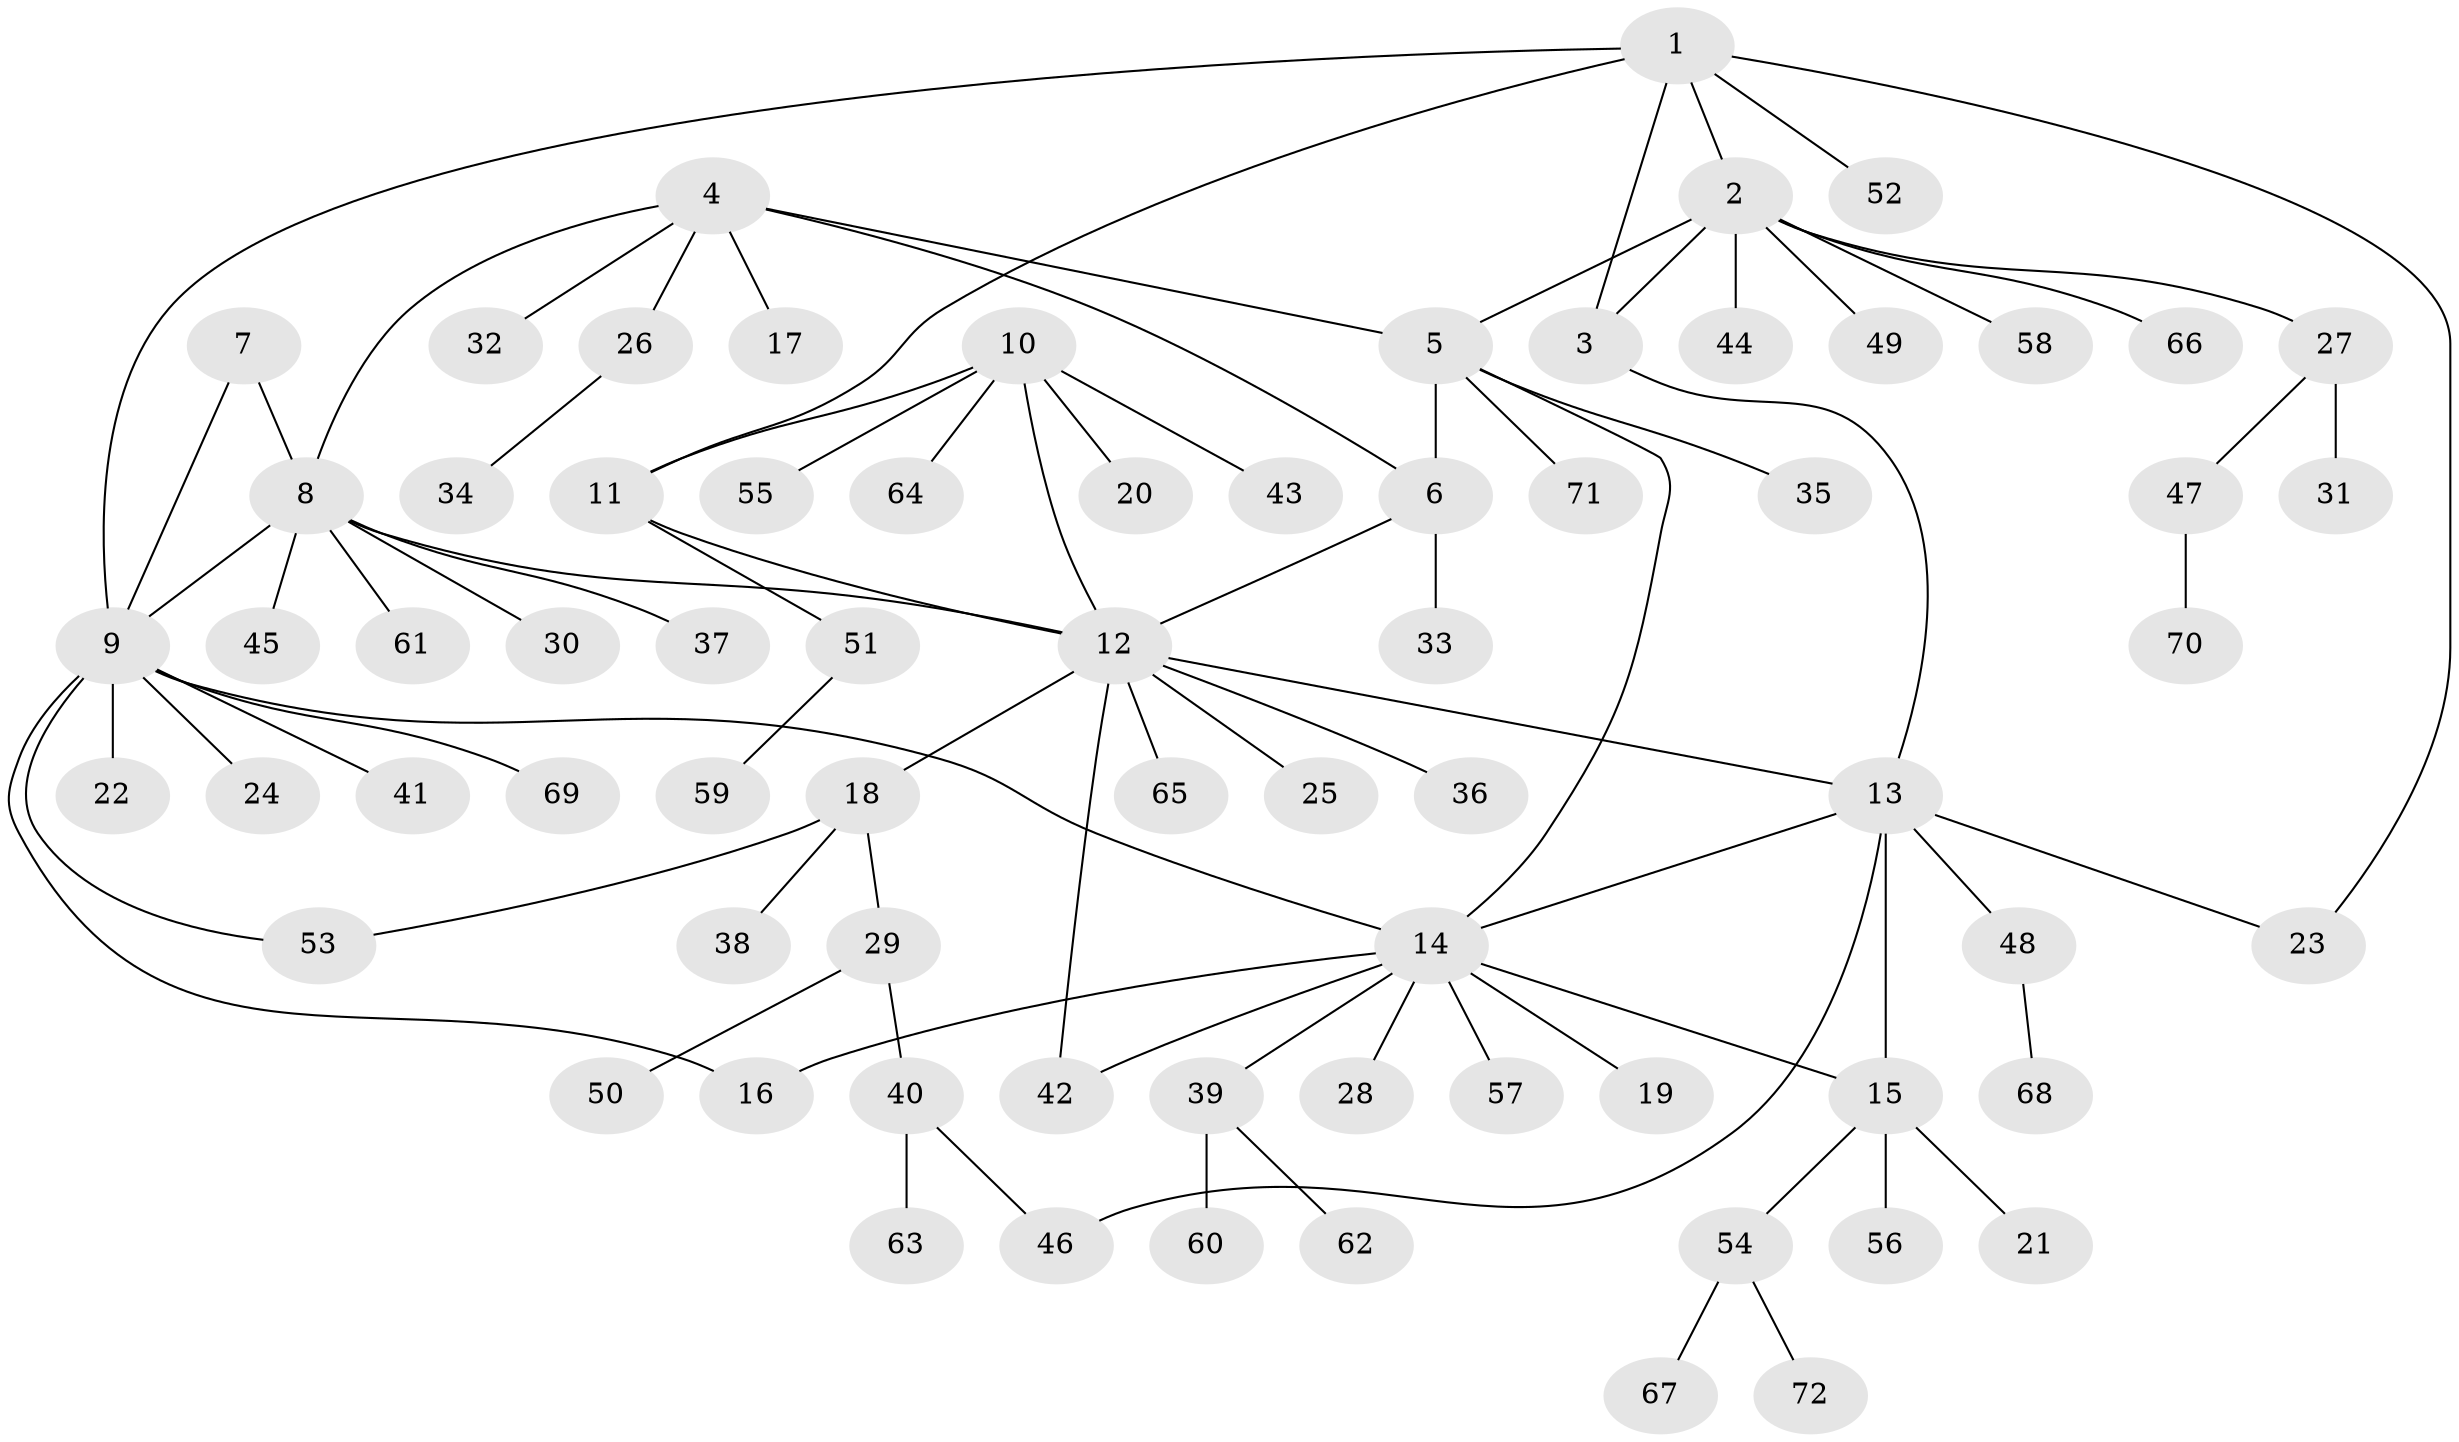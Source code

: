 // Generated by graph-tools (version 1.1) at 2025/11/02/27/25 16:11:32]
// undirected, 72 vertices, 87 edges
graph export_dot {
graph [start="1"]
  node [color=gray90,style=filled];
  1;
  2;
  3;
  4;
  5;
  6;
  7;
  8;
  9;
  10;
  11;
  12;
  13;
  14;
  15;
  16;
  17;
  18;
  19;
  20;
  21;
  22;
  23;
  24;
  25;
  26;
  27;
  28;
  29;
  30;
  31;
  32;
  33;
  34;
  35;
  36;
  37;
  38;
  39;
  40;
  41;
  42;
  43;
  44;
  45;
  46;
  47;
  48;
  49;
  50;
  51;
  52;
  53;
  54;
  55;
  56;
  57;
  58;
  59;
  60;
  61;
  62;
  63;
  64;
  65;
  66;
  67;
  68;
  69;
  70;
  71;
  72;
  1 -- 2;
  1 -- 3;
  1 -- 9;
  1 -- 11;
  1 -- 23;
  1 -- 52;
  2 -- 3;
  2 -- 5;
  2 -- 27;
  2 -- 44;
  2 -- 49;
  2 -- 58;
  2 -- 66;
  3 -- 13;
  4 -- 5;
  4 -- 6;
  4 -- 8;
  4 -- 17;
  4 -- 26;
  4 -- 32;
  5 -- 6;
  5 -- 14;
  5 -- 35;
  5 -- 71;
  6 -- 12;
  6 -- 33;
  7 -- 8;
  7 -- 9;
  8 -- 9;
  8 -- 12;
  8 -- 30;
  8 -- 37;
  8 -- 45;
  8 -- 61;
  9 -- 14;
  9 -- 16;
  9 -- 22;
  9 -- 24;
  9 -- 41;
  9 -- 53;
  9 -- 69;
  10 -- 11;
  10 -- 12;
  10 -- 20;
  10 -- 43;
  10 -- 55;
  10 -- 64;
  11 -- 12;
  11 -- 51;
  12 -- 13;
  12 -- 18;
  12 -- 25;
  12 -- 36;
  12 -- 42;
  12 -- 65;
  13 -- 14;
  13 -- 15;
  13 -- 23;
  13 -- 46;
  13 -- 48;
  14 -- 15;
  14 -- 16;
  14 -- 19;
  14 -- 28;
  14 -- 39;
  14 -- 42;
  14 -- 57;
  15 -- 21;
  15 -- 54;
  15 -- 56;
  18 -- 29;
  18 -- 38;
  18 -- 53;
  26 -- 34;
  27 -- 31;
  27 -- 47;
  29 -- 40;
  29 -- 50;
  39 -- 60;
  39 -- 62;
  40 -- 46;
  40 -- 63;
  47 -- 70;
  48 -- 68;
  51 -- 59;
  54 -- 67;
  54 -- 72;
}
